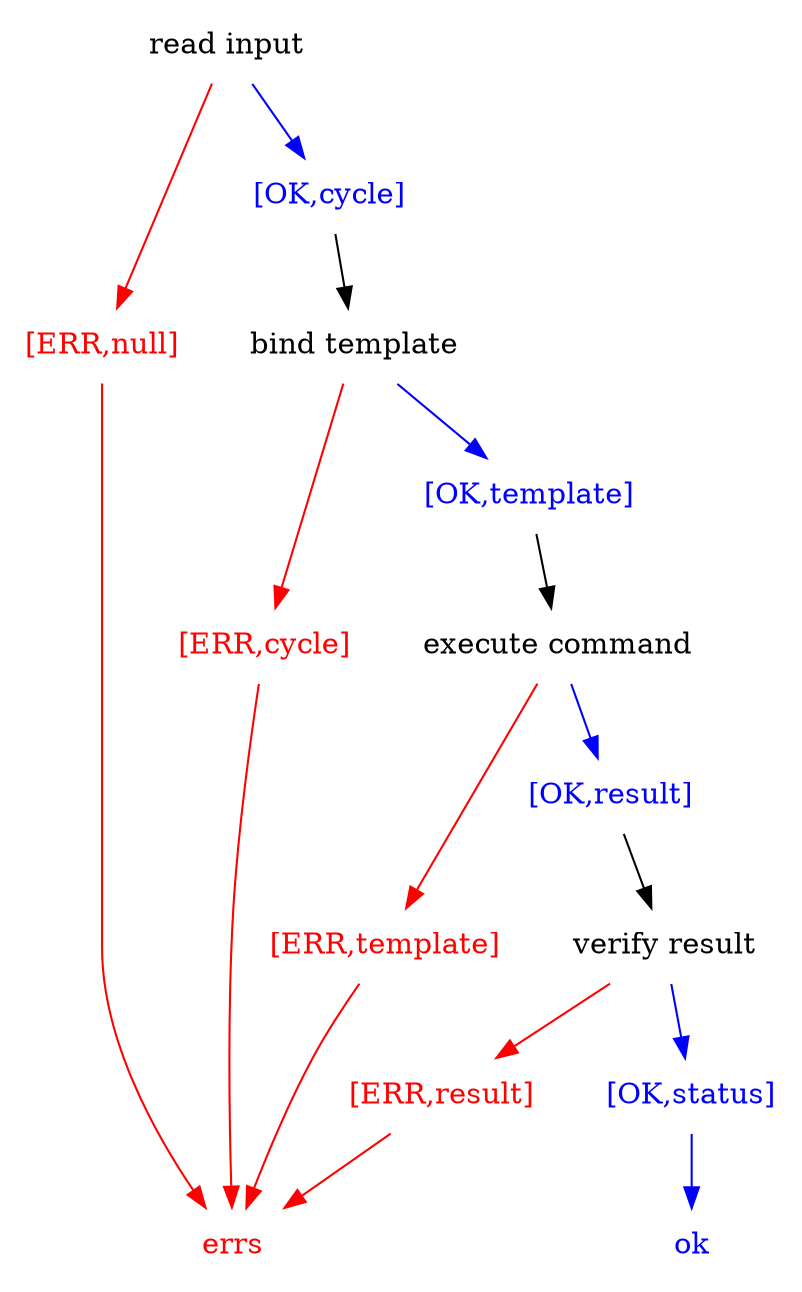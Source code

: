 
digraph {

    node [shape = none]

//    rankdir=LR;


    do_read_input[label="read input"]
    c_err[shape="none",label="[ERR,null]"fontcolor=red]
    c_ok[shape="none",label="[OK,cycle]",fontcolor=blue]

    do_read_input -> c_err [color=red]
    do_read_input -> c_ok [color=blue]


    bind_template[label="bind template"]
    template_ok[label="[OK,template]",fontcolor=blue]
    template_err[label="[ERR,cycle]"fontcolor=red]
    c_ok -> bind_template
    bind_template -> template_err [color=red]
    bind_template -> template_ok [color=blue]

    exec_cmd[label="execute command"]
    command_err[label="[ERR,template]"fontcolor=red]
    command_ok[label="[OK,result]",fontcolor=blue]
    template_ok -> exec_cmd
    exec_cmd -> command_err [color=red]
    exec_cmd -> command_ok [color=blue]

    verify[label="verify result"]
    command_ok -> verify
    verify_err[label="[ERR,result]",fontcolor=red]
    verify_ok[label="[OK,status]",fontcolor=blue]
    verify -> verify_err [color=red]
    verify -> verify_ok [color=blue]


    clusterrank="local"

    {
        c_ok; command_ok; verify_ok
    }

    {

        do_read_input; bind_template; exec_cmd; verify;
    }

    {
        c_err; command_err; template_err; verify_err;
    }

    {
    rank=sink;
        errs[fontcolor=red];
        ok[fontcolor=blue];
    }

    template_err -> errs [color=red]
    verify_err -> errs [color=red]
    c_err -> errs [color=red]
    command_err -> errs [color=red]

//    c_ok -> ok;
//    template_ok -> ok;
//    command_ok -> ok;
    verify_ok -> ok [color=blue]






    //        <tr><td>Error<sub>none</sub></td></tr>
// ⁅⁆⟦⟧ ⟬⟭ ⟮⟯  ⟨⟩ ⁅⁆
//       <td rowspan="*"><FONT POINT-SIZE="32">{</FONT></td>
//       <td rowspan="*"><FONT POINT-SIZE="32">}</FONT></td>

}